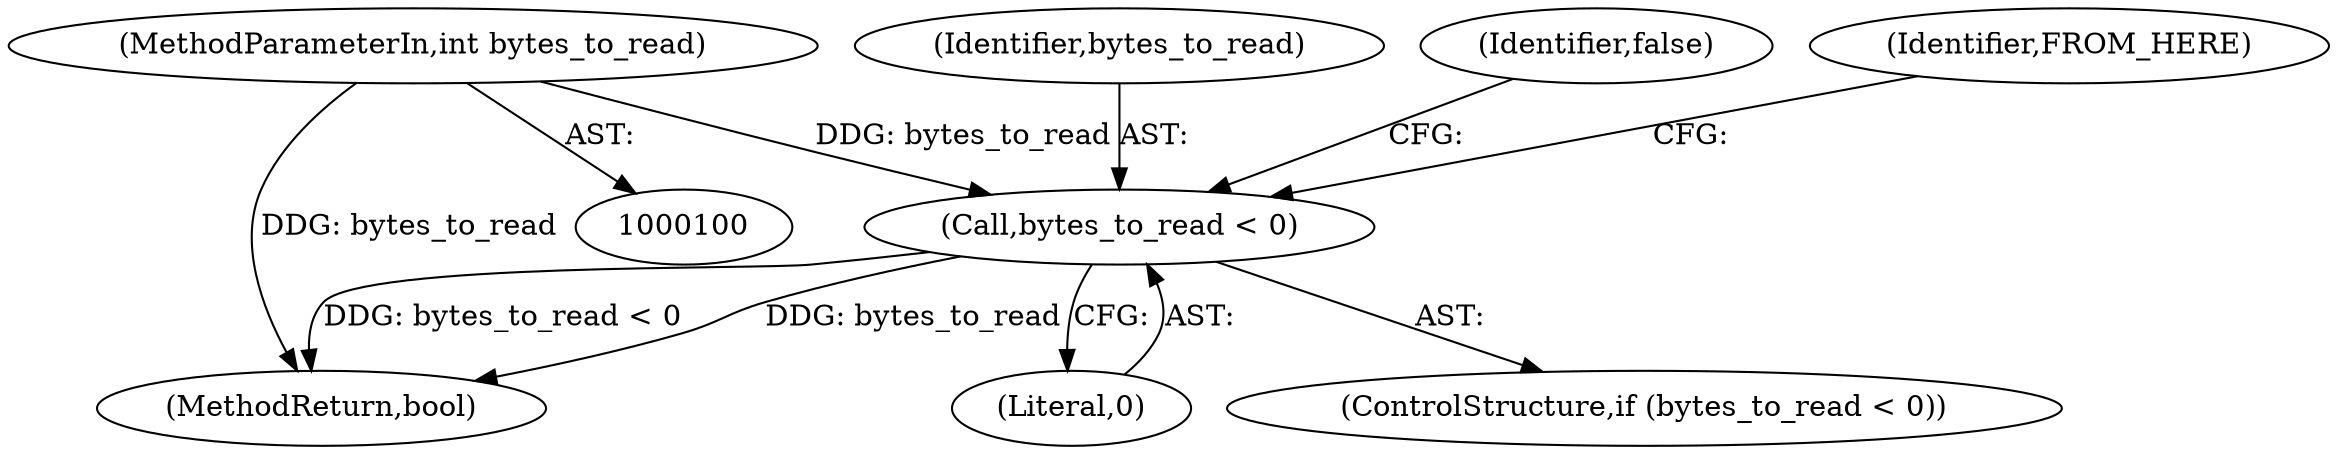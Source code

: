 digraph "1_Chrome_4c19b042ea31bd393d2265656f94339d1c3d82ff@API" {
"1000108" [label="(Call,bytes_to_read < 0)"];
"1000104" [label="(MethodParameterIn,int bytes_to_read)"];
"1000109" [label="(Identifier,bytes_to_read)"];
"1000112" [label="(Identifier,false)"];
"1000107" [label="(ControlStructure,if (bytes_to_read < 0))"];
"1000119" [label="(MethodReturn,bool)"];
"1000115" [label="(Identifier,FROM_HERE)"];
"1000110" [label="(Literal,0)"];
"1000104" [label="(MethodParameterIn,int bytes_to_read)"];
"1000108" [label="(Call,bytes_to_read < 0)"];
"1000108" -> "1000107"  [label="AST: "];
"1000108" -> "1000110"  [label="CFG: "];
"1000109" -> "1000108"  [label="AST: "];
"1000110" -> "1000108"  [label="AST: "];
"1000112" -> "1000108"  [label="CFG: "];
"1000115" -> "1000108"  [label="CFG: "];
"1000108" -> "1000119"  [label="DDG: bytes_to_read < 0"];
"1000108" -> "1000119"  [label="DDG: bytes_to_read"];
"1000104" -> "1000108"  [label="DDG: bytes_to_read"];
"1000104" -> "1000100"  [label="AST: "];
"1000104" -> "1000119"  [label="DDG: bytes_to_read"];
}
